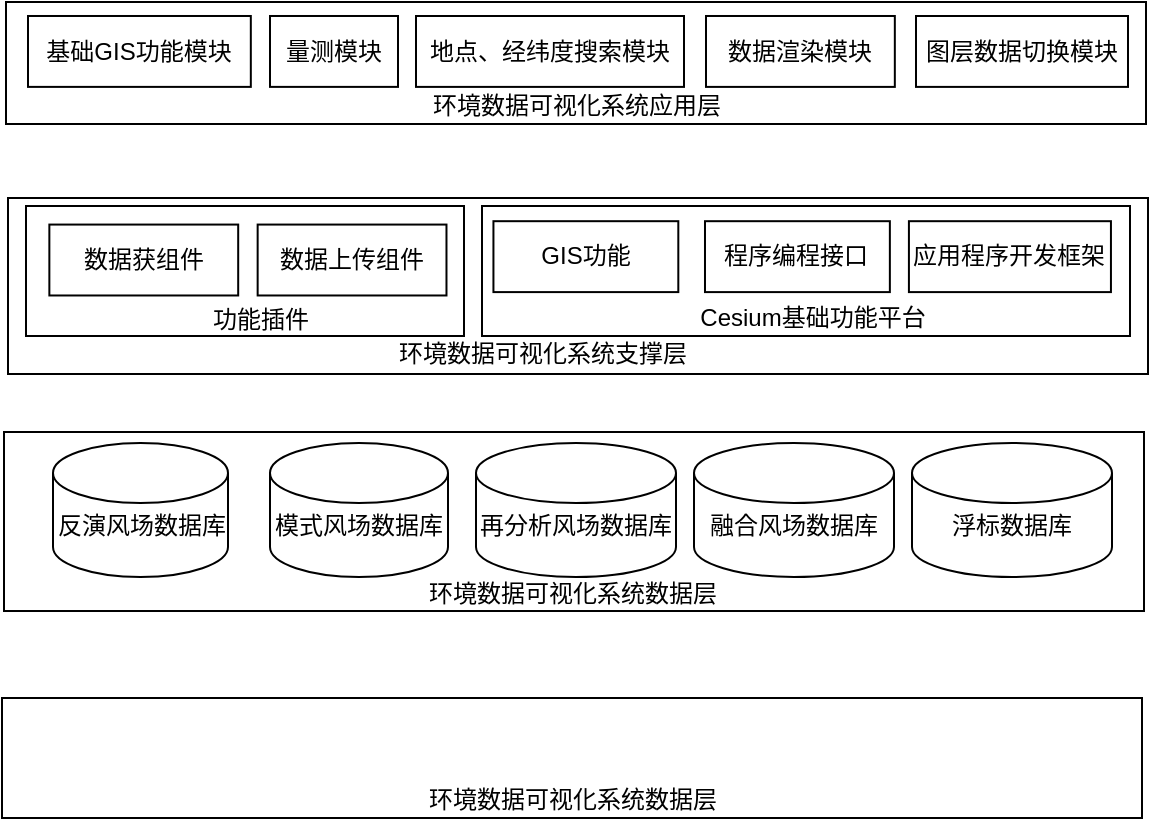 <mxfile version="13.6.5" type="github">
  <diagram id="Kg9v2PKGdZfVGiz0Gp11" name="第 1 页">
    <mxGraphModel dx="890" dy="819" grid="0" gridSize="10" guides="1" tooltips="1" connect="1" arrows="1" fold="1" page="1" pageScale="1" pageWidth="827" pageHeight="1169" math="0" shadow="0">
      <root>
        <mxCell id="0" />
        <mxCell id="1" parent="0" />
        <mxCell id="a1iLULeqpFFVg6pSqvtH-14" value="" style="group" vertex="1" connectable="0" parent="1">
          <mxGeometry x="159" y="500" width="569" height="90.499" as="geometry" />
        </mxCell>
        <mxCell id="a1iLULeqpFFVg6pSqvtH-40" value="" style="group" vertex="1" connectable="0" parent="a1iLULeqpFFVg6pSqvtH-14">
          <mxGeometry width="570" height="90" as="geometry" />
        </mxCell>
        <mxCell id="a1iLULeqpFFVg6pSqvtH-6" value="" style="rounded=0;whiteSpace=wrap;html=1;" vertex="1" parent="a1iLULeqpFFVg6pSqvtH-40">
          <mxGeometry width="570" height="89.504" as="geometry" />
        </mxCell>
        <mxCell id="a1iLULeqpFFVg6pSqvtH-39" value="环境数据可视化系统数据层" style="text;html=1;align=center;verticalAlign=middle;resizable=0;points=[];autosize=1;" vertex="1" parent="a1iLULeqpFFVg6pSqvtH-40">
          <mxGeometry x="207.364" y="72.099" width="154" height="18" as="geometry" />
        </mxCell>
        <mxCell id="a1iLULeqpFFVg6pSqvtH-13" value="" style="group" vertex="1" connectable="0" parent="1">
          <mxGeometry x="183.5" y="505.5" width="529.5" height="67" as="geometry" />
        </mxCell>
        <mxCell id="a1iLULeqpFFVg6pSqvtH-7" value="&lt;br&gt;反演风场数据库" style="shape=cylinder2;whiteSpace=wrap;html=1;boundedLbl=1;backgroundOutline=1;size=15;" vertex="1" parent="a1iLULeqpFFVg6pSqvtH-13">
          <mxGeometry width="87.5" height="67" as="geometry" />
        </mxCell>
        <mxCell id="a1iLULeqpFFVg6pSqvtH-8" value="&lt;br&gt;模式风场数据库" style="shape=cylinder2;whiteSpace=wrap;html=1;boundedLbl=1;backgroundOutline=1;size=15;" vertex="1" parent="a1iLULeqpFFVg6pSqvtH-13">
          <mxGeometry x="108.5" width="89" height="67" as="geometry" />
        </mxCell>
        <mxCell id="a1iLULeqpFFVg6pSqvtH-9" value="&lt;br&gt;再分析风场数据库" style="shape=cylinder2;whiteSpace=wrap;html=1;boundedLbl=1;backgroundOutline=1;size=15;" vertex="1" parent="a1iLULeqpFFVg6pSqvtH-13">
          <mxGeometry x="211.5" width="100" height="67" as="geometry" />
        </mxCell>
        <mxCell id="a1iLULeqpFFVg6pSqvtH-11" value="&lt;br&gt;融合风场数据库" style="shape=cylinder2;whiteSpace=wrap;html=1;boundedLbl=1;backgroundOutline=1;size=15;" vertex="1" parent="a1iLULeqpFFVg6pSqvtH-13">
          <mxGeometry x="320.5" width="100" height="67" as="geometry" />
        </mxCell>
        <mxCell id="a1iLULeqpFFVg6pSqvtH-12" value="&lt;br&gt;浮标数据库" style="shape=cylinder2;whiteSpace=wrap;html=1;boundedLbl=1;backgroundOutline=1;size=15;" vertex="1" parent="a1iLULeqpFFVg6pSqvtH-13">
          <mxGeometry x="429.5" width="100" height="67" as="geometry" />
        </mxCell>
        <mxCell id="a1iLULeqpFFVg6pSqvtH-51" value="" style="group" vertex="1" connectable="0" parent="1">
          <mxGeometry x="161" y="383" width="570" height="88" as="geometry" />
        </mxCell>
        <mxCell id="a1iLULeqpFFVg6pSqvtH-1" value="" style="rounded=0;whiteSpace=wrap;html=1;" vertex="1" parent="a1iLULeqpFFVg6pSqvtH-51">
          <mxGeometry width="570" height="88" as="geometry" />
        </mxCell>
        <mxCell id="a1iLULeqpFFVg6pSqvtH-23" value="" style="group" vertex="1" connectable="0" parent="a1iLULeqpFFVg6pSqvtH-51">
          <mxGeometry x="237" y="4" width="324" height="65" as="geometry" />
        </mxCell>
        <mxCell id="a1iLULeqpFFVg6pSqvtH-15" value="" style="rounded=0;whiteSpace=wrap;html=1;" vertex="1" parent="a1iLULeqpFFVg6pSqvtH-23">
          <mxGeometry width="324" height="65" as="geometry" />
        </mxCell>
        <mxCell id="a1iLULeqpFFVg6pSqvtH-21" value="" style="group" vertex="1" connectable="0" parent="a1iLULeqpFFVg6pSqvtH-23">
          <mxGeometry x="5.718" y="7.597" width="308.753" height="35.455" as="geometry" />
        </mxCell>
        <mxCell id="a1iLULeqpFFVg6pSqvtH-16" value="GIS功能" style="rounded=0;whiteSpace=wrap;html=1;" vertex="1" parent="a1iLULeqpFFVg6pSqvtH-21">
          <mxGeometry width="92.435" height="35.455" as="geometry" />
        </mxCell>
        <mxCell id="a1iLULeqpFFVg6pSqvtH-19" value="应用程序开发框架" style="rounded=0;whiteSpace=wrap;html=1;" vertex="1" parent="a1iLULeqpFFVg6pSqvtH-21">
          <mxGeometry x="207.741" width="101.012" height="35.455" as="geometry" />
        </mxCell>
        <mxCell id="a1iLULeqpFFVg6pSqvtH-20" value="程序编程接口" style="rounded=0;whiteSpace=wrap;html=1;" vertex="1" parent="a1iLULeqpFFVg6pSqvtH-21">
          <mxGeometry x="105.776" width="92.435" height="35.455" as="geometry" />
        </mxCell>
        <mxCell id="a1iLULeqpFFVg6pSqvtH-22" value="Cesium基础功能平台" style="text;html=1;align=center;verticalAlign=middle;resizable=0;points=[];autosize=1;" vertex="1" parent="a1iLULeqpFFVg6pSqvtH-23">
          <mxGeometry x="103.394" y="47.273" width="123" height="18" as="geometry" />
        </mxCell>
        <mxCell id="a1iLULeqpFFVg6pSqvtH-41" value="" style="group" vertex="1" connectable="0" parent="a1iLULeqpFFVg6pSqvtH-51">
          <mxGeometry x="9" y="4" width="219" height="65" as="geometry" />
        </mxCell>
        <mxCell id="a1iLULeqpFFVg6pSqvtH-34" value="" style="rounded=0;whiteSpace=wrap;html=1;" vertex="1" parent="a1iLULeqpFFVg6pSqvtH-41">
          <mxGeometry width="219" height="65" as="geometry" />
        </mxCell>
        <mxCell id="a1iLULeqpFFVg6pSqvtH-36" value="数据获组件" style="rounded=0;whiteSpace=wrap;html=1;" vertex="1" parent="a1iLULeqpFFVg6pSqvtH-41">
          <mxGeometry x="11.68" y="9.287" width="94.413" height="35.455" as="geometry" />
        </mxCell>
        <mxCell id="a1iLULeqpFFVg6pSqvtH-37" value="数据上传组件" style="rounded=0;whiteSpace=wrap;html=1;" vertex="1" parent="a1iLULeqpFFVg6pSqvtH-41">
          <mxGeometry x="115.827" y="9.287" width="94.413" height="35.455" as="geometry" />
        </mxCell>
        <mxCell id="a1iLULeqpFFVg6pSqvtH-38" value="功能插件" style="text;html=1;align=center;verticalAlign=middle;resizable=0;points=[];autosize=1;" vertex="1" parent="a1iLULeqpFFVg6pSqvtH-41">
          <mxGeometry x="87.6" y="48.285" width="58" height="18" as="geometry" />
        </mxCell>
        <mxCell id="a1iLULeqpFFVg6pSqvtH-50" value="环境数据可视化系统支撑层" style="text;html=1;align=center;verticalAlign=middle;resizable=0;points=[];autosize=1;" vertex="1" parent="a1iLULeqpFFVg6pSqvtH-51">
          <mxGeometry x="190.254" y="68.999" width="154" height="18" as="geometry" />
        </mxCell>
        <mxCell id="a1iLULeqpFFVg6pSqvtH-67" value="" style="group" vertex="1" connectable="0" parent="1">
          <mxGeometry x="160" y="285" width="570" height="61" as="geometry" />
        </mxCell>
        <mxCell id="a1iLULeqpFFVg6pSqvtH-52" value="" style="whiteSpace=wrap;html=1;" vertex="1" parent="a1iLULeqpFFVg6pSqvtH-67">
          <mxGeometry width="570" height="61" as="geometry" />
        </mxCell>
        <mxCell id="a1iLULeqpFFVg6pSqvtH-58" value="环境数据可视化系统应用层" style="text;html=1;align=center;verticalAlign=middle;resizable=0;points=[];autosize=1;" vertex="1" parent="a1iLULeqpFFVg6pSqvtH-67">
          <mxGeometry x="207.504" y="42.999" width="154" height="18" as="geometry" />
        </mxCell>
        <mxCell id="a1iLULeqpFFVg6pSqvtH-53" value="基础GIS功能模块" style="rounded=0;whiteSpace=wrap;html=1;" vertex="1" parent="a1iLULeqpFFVg6pSqvtH-67">
          <mxGeometry x="11" y="6.995" width="111.41" height="35.45" as="geometry" />
        </mxCell>
        <mxCell id="a1iLULeqpFFVg6pSqvtH-54" value="量测模块" style="rounded=0;whiteSpace=wrap;html=1;" vertex="1" parent="a1iLULeqpFFVg6pSqvtH-67">
          <mxGeometry x="132" y="6.997" width="64" height="35.45" as="geometry" />
        </mxCell>
        <mxCell id="a1iLULeqpFFVg6pSqvtH-55" value="地点、经纬度搜索模块" style="rounded=0;whiteSpace=wrap;html=1;" vertex="1" parent="a1iLULeqpFFVg6pSqvtH-67">
          <mxGeometry x="205" y="7" width="134" height="35.45" as="geometry" />
        </mxCell>
        <mxCell id="a1iLULeqpFFVg6pSqvtH-56" value="数据渲染模块" style="rounded=0;whiteSpace=wrap;html=1;" vertex="1" parent="a1iLULeqpFFVg6pSqvtH-67">
          <mxGeometry x="350" y="6.995" width="94.413" height="35.455" as="geometry" />
        </mxCell>
        <mxCell id="a1iLULeqpFFVg6pSqvtH-57" value="图层数据切换模块" style="rounded=0;whiteSpace=wrap;html=1;" vertex="1" parent="a1iLULeqpFFVg6pSqvtH-67">
          <mxGeometry x="455" y="7" width="106" height="35.45" as="geometry" />
        </mxCell>
        <mxCell id="a1iLULeqpFFVg6pSqvtH-68" value="" style="rounded=0;whiteSpace=wrap;html=1;" vertex="1" parent="1">
          <mxGeometry x="158" y="633" width="570" height="60" as="geometry" />
        </mxCell>
        <mxCell id="a1iLULeqpFFVg6pSqvtH-69" value="环境数据可视化系统数据层" style="text;html=1;align=center;verticalAlign=middle;resizable=0;points=[];autosize=1;" vertex="1" parent="1">
          <mxGeometry x="366.004" y="674.999" width="154" height="18" as="geometry" />
        </mxCell>
      </root>
    </mxGraphModel>
  </diagram>
</mxfile>
